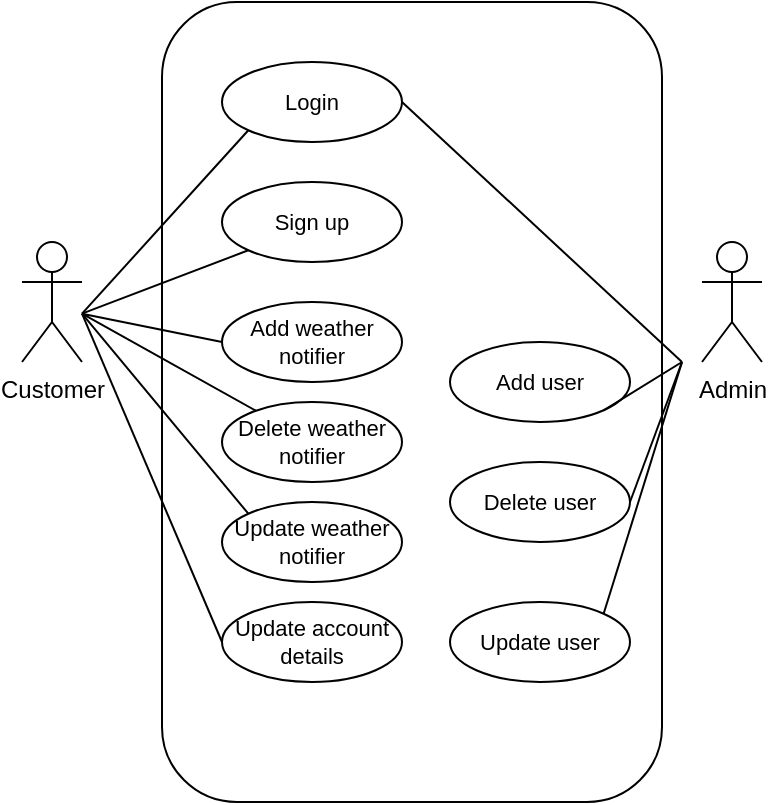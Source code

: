 <mxfile version="16.5.1" type="device"><diagram id="yenbl2v4epgFswwNaxEG" name="Strona-1"><mxGraphModel dx="716" dy="442" grid="1" gridSize="10" guides="1" tooltips="1" connect="1" arrows="1" fold="1" page="1" pageScale="1" pageWidth="827" pageHeight="1169" math="0" shadow="0"><root><mxCell id="0"/><mxCell id="1" parent="0"/><mxCell id="ZLni10VpOksZBH0QkSlS-1" value="Admin" style="shape=umlActor;verticalLabelPosition=bottom;verticalAlign=top;html=1;outlineConnect=0;" parent="1" vertex="1"><mxGeometry x="450" y="230" width="30" height="60" as="geometry"/></mxCell><mxCell id="ZLni10VpOksZBH0QkSlS-2" value="Customer" style="shape=umlActor;verticalLabelPosition=bottom;verticalAlign=top;html=1;outlineConnect=0;" parent="1" vertex="1"><mxGeometry x="110" y="230" width="30" height="60" as="geometry"/></mxCell><mxCell id="gL1yDLRL9k8ONJxb9jzM-3" value="" style="rounded=1;whiteSpace=wrap;html=1;fillColor=none;" vertex="1" parent="1"><mxGeometry x="180" y="110" width="250" height="400" as="geometry"/></mxCell><mxCell id="gL1yDLRL9k8ONJxb9jzM-4" value="Login" style="ellipse;whiteSpace=wrap;html=1;fillColor=none;fontSize=11;" vertex="1" parent="1"><mxGeometry x="210" y="140" width="90" height="40" as="geometry"/></mxCell><mxCell id="gL1yDLRL9k8ONJxb9jzM-5" value="Sign up" style="ellipse;whiteSpace=wrap;html=1;fillColor=none;fontSize=11;" vertex="1" parent="1"><mxGeometry x="210" y="200" width="90" height="40" as="geometry"/></mxCell><mxCell id="gL1yDLRL9k8ONJxb9jzM-6" value="Add weather notifier" style="ellipse;whiteSpace=wrap;html=1;fillColor=none;fontSize=11;" vertex="1" parent="1"><mxGeometry x="210" y="260" width="90" height="40" as="geometry"/></mxCell><mxCell id="gL1yDLRL9k8ONJxb9jzM-7" value="Delete weather notifier" style="ellipse;whiteSpace=wrap;html=1;fillColor=none;fontSize=11;" vertex="1" parent="1"><mxGeometry x="210" y="310" width="90" height="40" as="geometry"/></mxCell><mxCell id="gL1yDLRL9k8ONJxb9jzM-8" value="Update weather notifier" style="ellipse;whiteSpace=wrap;html=1;fillColor=none;fontSize=11;" vertex="1" parent="1"><mxGeometry x="210" y="360" width="90" height="40" as="geometry"/></mxCell><mxCell id="gL1yDLRL9k8ONJxb9jzM-11" value="Add user" style="ellipse;whiteSpace=wrap;html=1;fillColor=none;fontSize=11;" vertex="1" parent="1"><mxGeometry x="324" y="280" width="90" height="40" as="geometry"/></mxCell><mxCell id="gL1yDLRL9k8ONJxb9jzM-12" value="Delete user" style="ellipse;whiteSpace=wrap;html=1;fillColor=none;fontSize=11;" vertex="1" parent="1"><mxGeometry x="324" y="340" width="90" height="40" as="geometry"/></mxCell><mxCell id="gL1yDLRL9k8ONJxb9jzM-13" value="Update user" style="ellipse;whiteSpace=wrap;html=1;fillColor=none;fontSize=11;" vertex="1" parent="1"><mxGeometry x="324" y="410" width="90" height="40" as="geometry"/></mxCell><mxCell id="gL1yDLRL9k8ONJxb9jzM-14" value="Update account details" style="ellipse;whiteSpace=wrap;html=1;fillColor=none;fontSize=11;" vertex="1" parent="1"><mxGeometry x="210" y="410" width="90" height="40" as="geometry"/></mxCell><mxCell id="gL1yDLRL9k8ONJxb9jzM-16" value="" style="endArrow=none;html=1;rounded=0;exitX=1;exitY=1;exitDx=0;exitDy=0;" edge="1" parent="1" source="gL1yDLRL9k8ONJxb9jzM-11"><mxGeometry width="50" height="50" relative="1" as="geometry"><mxPoint x="340" y="320" as="sourcePoint"/><mxPoint x="440" y="290" as="targetPoint"/></mxGeometry></mxCell><mxCell id="gL1yDLRL9k8ONJxb9jzM-17" value="" style="endArrow=none;html=1;rounded=0;exitX=1;exitY=0.5;exitDx=0;exitDy=0;" edge="1" parent="1" source="gL1yDLRL9k8ONJxb9jzM-12"><mxGeometry width="50" height="50" relative="1" as="geometry"><mxPoint x="340" y="320" as="sourcePoint"/><mxPoint x="440" y="290" as="targetPoint"/></mxGeometry></mxCell><mxCell id="gL1yDLRL9k8ONJxb9jzM-18" value="" style="endArrow=none;html=1;rounded=0;exitX=1;exitY=0;exitDx=0;exitDy=0;" edge="1" parent="1" source="gL1yDLRL9k8ONJxb9jzM-13"><mxGeometry width="50" height="50" relative="1" as="geometry"><mxPoint x="340" y="320" as="sourcePoint"/><mxPoint x="440" y="290" as="targetPoint"/></mxGeometry></mxCell><mxCell id="gL1yDLRL9k8ONJxb9jzM-19" value="" style="endArrow=none;html=1;rounded=0;exitX=1;exitY=0;exitDx=0;exitDy=0;entryX=0;entryY=1;entryDx=0;entryDy=0;" edge="1" parent="1" target="gL1yDLRL9k8ONJxb9jzM-4"><mxGeometry width="50" height="50" relative="1" as="geometry"><mxPoint x="139.999" y="265.831" as="sourcePoint"/><mxPoint x="179.24" y="220.0" as="targetPoint"/></mxGeometry></mxCell><mxCell id="gL1yDLRL9k8ONJxb9jzM-20" value="" style="endArrow=none;html=1;rounded=0;exitX=1;exitY=0;exitDx=0;exitDy=0;entryX=0;entryY=1;entryDx=0;entryDy=0;" edge="1" parent="1" target="gL1yDLRL9k8ONJxb9jzM-5"><mxGeometry width="50" height="50" relative="1" as="geometry"><mxPoint x="139.999" y="265.831" as="sourcePoint"/><mxPoint x="179.24" y="220.0" as="targetPoint"/></mxGeometry></mxCell><mxCell id="gL1yDLRL9k8ONJxb9jzM-21" value="" style="endArrow=none;html=1;rounded=0;exitX=1;exitY=0;exitDx=0;exitDy=0;entryX=0;entryY=0.5;entryDx=0;entryDy=0;" edge="1" parent="1" target="gL1yDLRL9k8ONJxb9jzM-6"><mxGeometry width="50" height="50" relative="1" as="geometry"><mxPoint x="139.999" y="265.831" as="sourcePoint"/><mxPoint x="179.24" y="220.0" as="targetPoint"/></mxGeometry></mxCell><mxCell id="gL1yDLRL9k8ONJxb9jzM-22" value="" style="endArrow=none;html=1;rounded=0;exitX=1;exitY=0;exitDx=0;exitDy=0;" edge="1" parent="1" target="gL1yDLRL9k8ONJxb9jzM-7"><mxGeometry width="50" height="50" relative="1" as="geometry"><mxPoint x="139.999" y="265.831" as="sourcePoint"/><mxPoint x="179.24" y="220.0" as="targetPoint"/></mxGeometry></mxCell><mxCell id="gL1yDLRL9k8ONJxb9jzM-23" value="" style="endArrow=none;html=1;rounded=0;exitX=1;exitY=0;exitDx=0;exitDy=0;entryX=0;entryY=0;entryDx=0;entryDy=0;" edge="1" parent="1" target="gL1yDLRL9k8ONJxb9jzM-8"><mxGeometry width="50" height="50" relative="1" as="geometry"><mxPoint x="139.999" y="265.831" as="sourcePoint"/><mxPoint x="179.24" y="220.0" as="targetPoint"/></mxGeometry></mxCell><mxCell id="gL1yDLRL9k8ONJxb9jzM-24" value="" style="endArrow=none;html=1;rounded=0;exitX=1;exitY=0;exitDx=0;exitDy=0;entryX=0;entryY=0.5;entryDx=0;entryDy=0;" edge="1" parent="1" target="gL1yDLRL9k8ONJxb9jzM-14"><mxGeometry width="50" height="50" relative="1" as="geometry"><mxPoint x="139.999" y="265.831" as="sourcePoint"/><mxPoint x="179.24" y="220.0" as="targetPoint"/></mxGeometry></mxCell><mxCell id="gL1yDLRL9k8ONJxb9jzM-25" value="" style="endArrow=none;html=1;rounded=0;exitX=1;exitY=0.5;exitDx=0;exitDy=0;" edge="1" parent="1" source="gL1yDLRL9k8ONJxb9jzM-4"><mxGeometry width="50" height="50" relative="1" as="geometry"><mxPoint x="340" y="320" as="sourcePoint"/><mxPoint x="440" y="290" as="targetPoint"/></mxGeometry></mxCell></root></mxGraphModel></diagram></mxfile>
